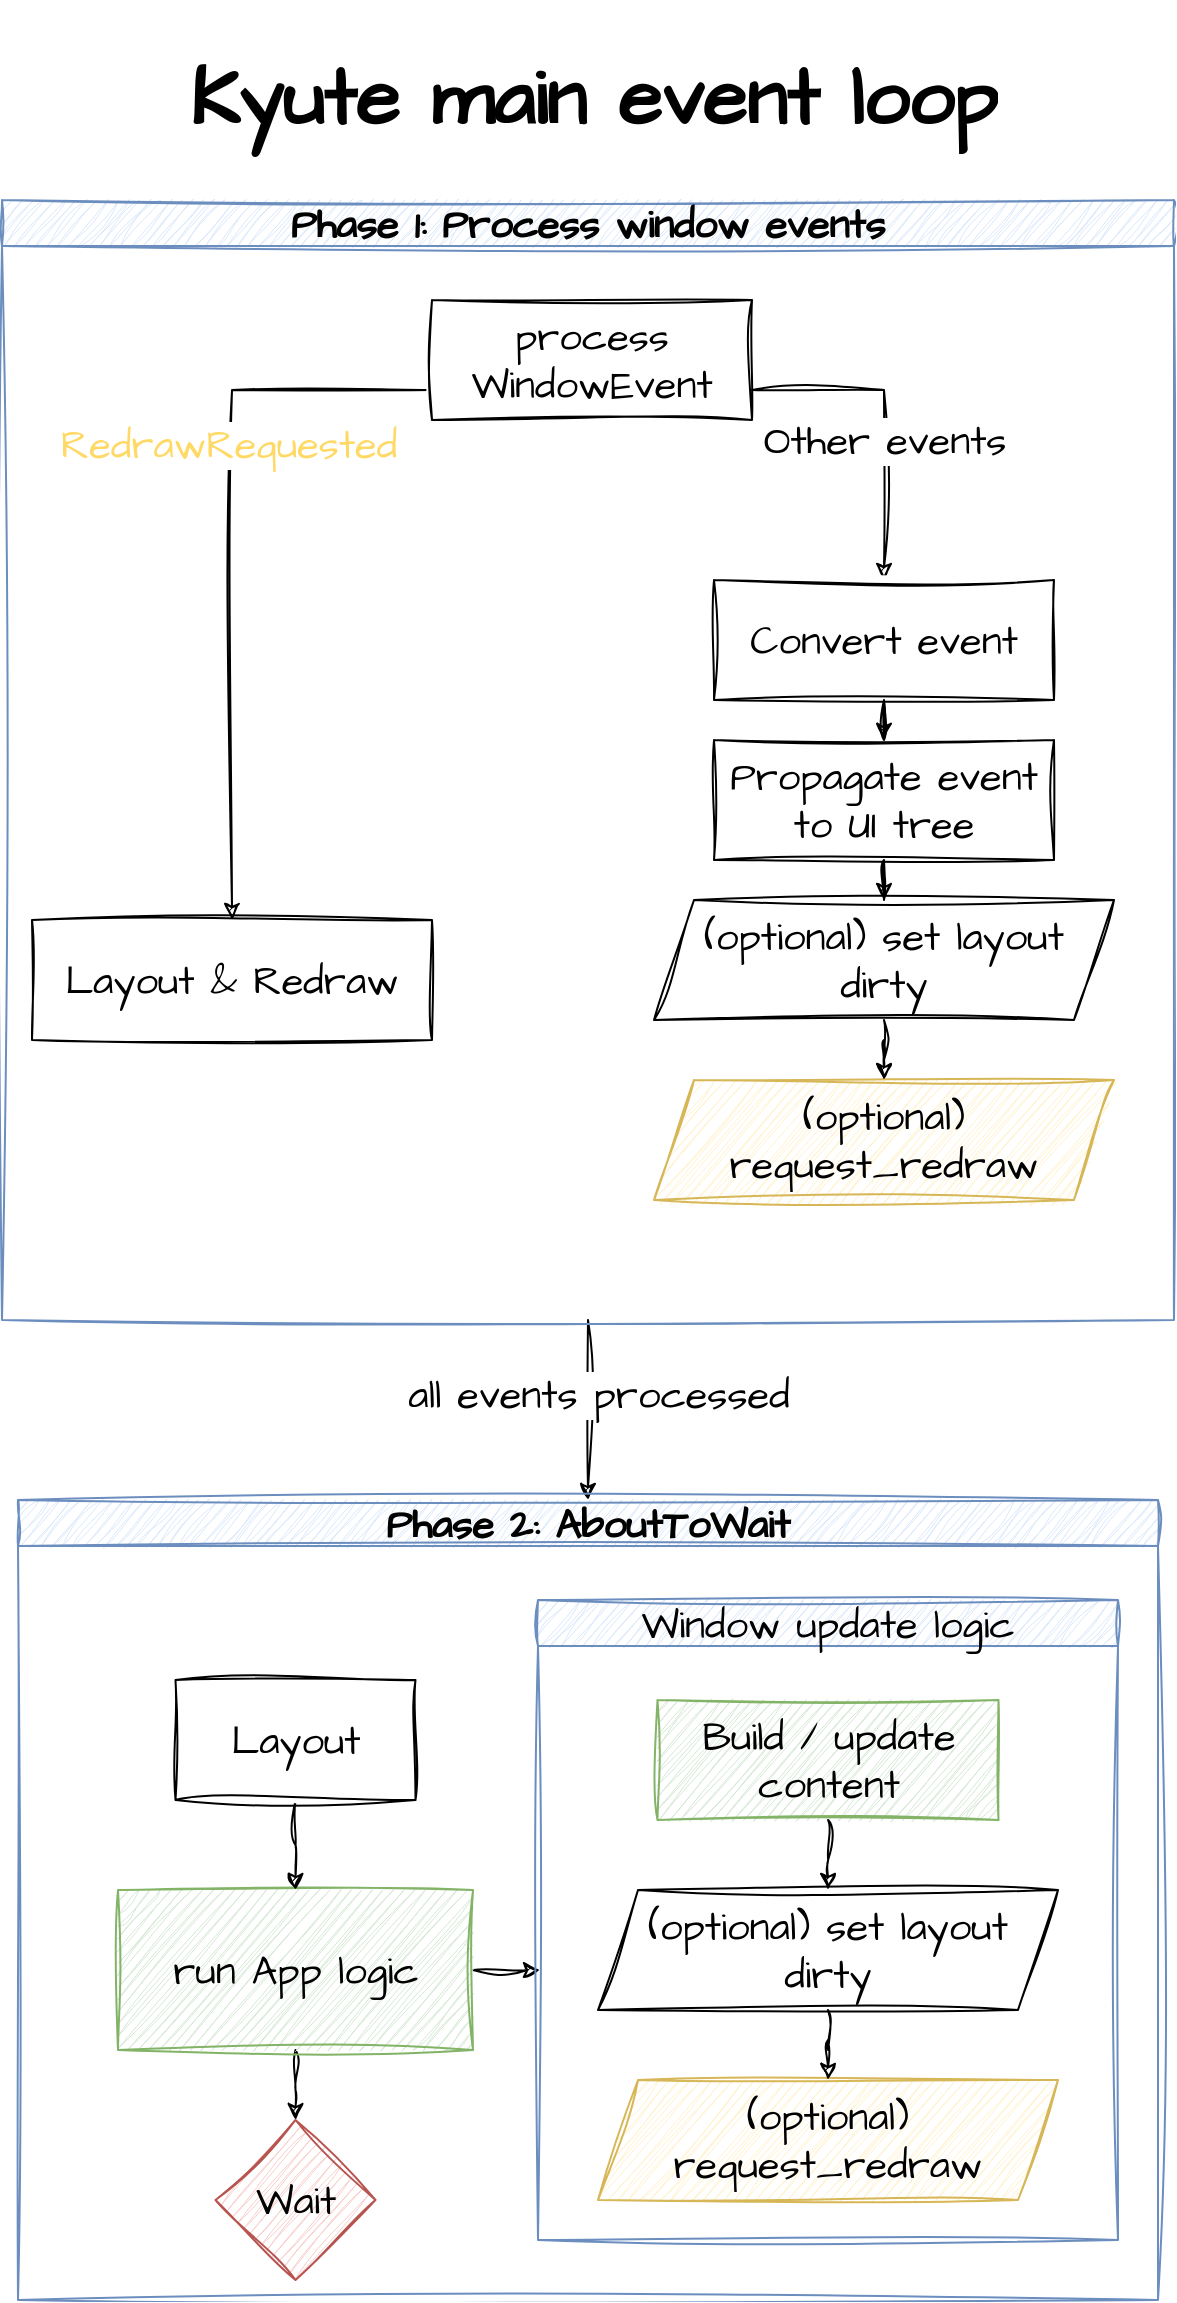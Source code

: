 <mxfile version="22.1.2" type="device">
  <diagram name="Page-1" id="QRoWFmguAZLdpQfejsAy">
    <mxGraphModel dx="1728" dy="997" grid="1" gridSize="10" guides="1" tooltips="1" connect="1" arrows="1" fold="1" page="1" pageScale="1" pageWidth="827" pageHeight="1169" math="0" shadow="0">
      <root>
        <mxCell id="0" />
        <mxCell id="1" parent="0" />
        <mxCell id="BVxDOWtPnfrJCw_x0yg5-43" style="edgeStyle=orthogonalEdgeStyle;rounded=0;sketch=1;hachureGap=4;jiggle=2;curveFitting=1;orthogonalLoop=1;jettySize=auto;html=1;fontFamily=Architects Daughter;fontSource=https%3A%2F%2Ffonts.googleapis.com%2Fcss%3Ffamily%3DArchitects%2BDaughter;fontSize=16;" edge="1" parent="1" source="BVxDOWtPnfrJCw_x0yg5-35" target="BVxDOWtPnfrJCw_x0yg5-40">
          <mxGeometry relative="1" as="geometry" />
        </mxCell>
        <mxCell id="BVxDOWtPnfrJCw_x0yg5-44" value="all events processed" style="edgeLabel;html=1;align=center;verticalAlign=middle;resizable=0;points=[];fontSize=20;fontFamily=Architects Daughter;" vertex="1" connectable="0" parent="BVxDOWtPnfrJCw_x0yg5-43">
          <mxGeometry x="-0.182" y="5" relative="1" as="geometry">
            <mxPoint as="offset" />
          </mxGeometry>
        </mxCell>
        <mxCell id="BVxDOWtPnfrJCw_x0yg5-35" value="Phase 1: Process window events" style="swimlane;whiteSpace=wrap;html=1;sketch=1;hachureGap=4;jiggle=2;curveFitting=1;fontFamily=Architects Daughter;fontSource=https%3A%2F%2Ffonts.googleapis.com%2Fcss%3Ffamily%3DArchitects%2BDaughter;fontSize=20;fillColor=#dae8fc;strokeColor=#6c8ebf;glass=0;flipH=0;flipV=0;" vertex="1" parent="1">
          <mxGeometry x="124" y="100" width="586" height="560" as="geometry" />
        </mxCell>
        <mxCell id="BVxDOWtPnfrJCw_x0yg5-2" value="Layout &amp;amp; Redraw" style="rounded=0;whiteSpace=wrap;html=1;sketch=1;hachureGap=4;jiggle=2;curveFitting=1;fontFamily=Architects Daughter;fontSource=https%3A%2F%2Ffonts.googleapis.com%2Fcss%3Ffamily%3DArchitects%2BDaughter;fontSize=20;" vertex="1" parent="BVxDOWtPnfrJCw_x0yg5-35">
          <mxGeometry x="15" y="360" width="200" height="60" as="geometry" />
        </mxCell>
        <mxCell id="BVxDOWtPnfrJCw_x0yg5-37" style="edgeStyle=orthogonalEdgeStyle;rounded=0;sketch=1;hachureGap=4;jiggle=2;curveFitting=1;orthogonalLoop=1;jettySize=auto;html=1;exitX=0;exitY=0.75;exitDx=0;exitDy=0;fontFamily=Architects Daughter;fontSource=https%3A%2F%2Ffonts.googleapis.com%2Fcss%3Ffamily%3DArchitects%2BDaughter;fontSize=16;" edge="1" parent="BVxDOWtPnfrJCw_x0yg5-35" source="BVxDOWtPnfrJCw_x0yg5-8" target="BVxDOWtPnfrJCw_x0yg5-2">
          <mxGeometry relative="1" as="geometry" />
        </mxCell>
        <mxCell id="BVxDOWtPnfrJCw_x0yg5-38" value="RedrawRequested" style="edgeLabel;html=1;align=center;verticalAlign=middle;resizable=0;points=[];fontSize=20;fontFamily=Architects Daughter;fontColor=#FFD966;" vertex="1" connectable="0" parent="BVxDOWtPnfrJCw_x0yg5-37">
          <mxGeometry x="-0.304" y="-2" relative="1" as="geometry">
            <mxPoint as="offset" />
          </mxGeometry>
        </mxCell>
        <mxCell id="BVxDOWtPnfrJCw_x0yg5-45" style="edgeStyle=orthogonalEdgeStyle;rounded=0;sketch=1;hachureGap=4;jiggle=2;curveFitting=1;orthogonalLoop=1;jettySize=auto;html=1;exitX=1;exitY=0.75;exitDx=0;exitDy=0;fontFamily=Architects Daughter;fontSource=https%3A%2F%2Ffonts.googleapis.com%2Fcss%3Ffamily%3DArchitects%2BDaughter;fontSize=16;" edge="1" parent="BVxDOWtPnfrJCw_x0yg5-35" source="BVxDOWtPnfrJCw_x0yg5-8" target="BVxDOWtPnfrJCw_x0yg5-30">
          <mxGeometry relative="1" as="geometry" />
        </mxCell>
        <mxCell id="BVxDOWtPnfrJCw_x0yg5-46" value="Other events" style="edgeLabel;html=1;align=center;verticalAlign=middle;resizable=0;points=[];fontSize=20;fontFamily=Architects Daughter;" vertex="1" connectable="0" parent="BVxDOWtPnfrJCw_x0yg5-45">
          <mxGeometry x="0.124" relative="1" as="geometry">
            <mxPoint as="offset" />
          </mxGeometry>
        </mxCell>
        <mxCell id="BVxDOWtPnfrJCw_x0yg5-8" value="process WindowEvent" style="rounded=0;whiteSpace=wrap;html=1;sketch=1;hachureGap=4;jiggle=2;curveFitting=1;fontFamily=Architects Daughter;fontSource=https%3A%2F%2Ffonts.googleapis.com%2Fcss%3Ffamily%3DArchitects%2BDaughter;fontSize=20;" vertex="1" parent="BVxDOWtPnfrJCw_x0yg5-35">
          <mxGeometry x="215" y="50" width="160" height="60" as="geometry" />
        </mxCell>
        <mxCell id="BVxDOWtPnfrJCw_x0yg5-30" value="Convert event" style="rounded=0;whiteSpace=wrap;html=1;sketch=1;hachureGap=4;jiggle=2;curveFitting=1;fontFamily=Architects Daughter;fontSource=https%3A%2F%2Ffonts.googleapis.com%2Fcss%3Ffamily%3DArchitects%2BDaughter;fontSize=20;" vertex="1" parent="BVxDOWtPnfrJCw_x0yg5-35">
          <mxGeometry x="356" y="190" width="170" height="60" as="geometry" />
        </mxCell>
        <mxCell id="BVxDOWtPnfrJCw_x0yg5-7" value="Propagate event to UI tree" style="rounded=0;whiteSpace=wrap;html=1;sketch=1;hachureGap=4;jiggle=2;curveFitting=1;fontFamily=Architects Daughter;fontSource=https%3A%2F%2Ffonts.googleapis.com%2Fcss%3Ffamily%3DArchitects%2BDaughter;fontSize=20;" vertex="1" parent="BVxDOWtPnfrJCw_x0yg5-35">
          <mxGeometry x="356" y="270" width="170" height="60" as="geometry" />
        </mxCell>
        <mxCell id="BVxDOWtPnfrJCw_x0yg5-22" value="(optional) set layout dirty" style="shape=parallelogram;perimeter=parallelogramPerimeter;whiteSpace=wrap;html=1;fixedSize=1;sketch=1;hachureGap=4;jiggle=2;curveFitting=1;fontFamily=Architects Daughter;fontSource=https%3A%2F%2Ffonts.googleapis.com%2Fcss%3Ffamily%3DArchitects%2BDaughter;fontSize=20;" vertex="1" parent="BVxDOWtPnfrJCw_x0yg5-35">
          <mxGeometry x="326" y="350" width="230" height="60" as="geometry" />
        </mxCell>
        <mxCell id="BVxDOWtPnfrJCw_x0yg5-20" value="(optional) request_redraw" style="shape=parallelogram;perimeter=parallelogramPerimeter;whiteSpace=wrap;html=1;fixedSize=1;sketch=1;hachureGap=4;jiggle=2;curveFitting=1;fontFamily=Architects Daughter;fontSource=https%3A%2F%2Ffonts.googleapis.com%2Fcss%3Ffamily%3DArchitects%2BDaughter;fontSize=20;fillColor=#fff2cc;strokeColor=#d6b656;" vertex="1" parent="BVxDOWtPnfrJCw_x0yg5-35">
          <mxGeometry x="326" y="440" width="230" height="60" as="geometry" />
        </mxCell>
        <mxCell id="BVxDOWtPnfrJCw_x0yg5-31" style="edgeStyle=orthogonalEdgeStyle;rounded=0;sketch=1;hachureGap=4;jiggle=2;curveFitting=1;orthogonalLoop=1;jettySize=auto;html=1;fontFamily=Architects Daughter;fontSource=https%3A%2F%2Ffonts.googleapis.com%2Fcss%3Ffamily%3DArchitects%2BDaughter;fontSize=16;" edge="1" parent="BVxDOWtPnfrJCw_x0yg5-35" source="BVxDOWtPnfrJCw_x0yg5-30" target="BVxDOWtPnfrJCw_x0yg5-7">
          <mxGeometry relative="1" as="geometry" />
        </mxCell>
        <mxCell id="BVxDOWtPnfrJCw_x0yg5-25" style="edgeStyle=orthogonalEdgeStyle;rounded=0;sketch=1;hachureGap=4;jiggle=2;curveFitting=1;orthogonalLoop=1;jettySize=auto;html=1;fontFamily=Architects Daughter;fontSource=https%3A%2F%2Ffonts.googleapis.com%2Fcss%3Ffamily%3DArchitects%2BDaughter;fontSize=16;" edge="1" parent="BVxDOWtPnfrJCw_x0yg5-35" source="BVxDOWtPnfrJCw_x0yg5-7" target="BVxDOWtPnfrJCw_x0yg5-22">
          <mxGeometry relative="1" as="geometry" />
        </mxCell>
        <mxCell id="BVxDOWtPnfrJCw_x0yg5-26" style="edgeStyle=orthogonalEdgeStyle;rounded=0;sketch=1;hachureGap=4;jiggle=2;curveFitting=1;orthogonalLoop=1;jettySize=auto;html=1;fontFamily=Architects Daughter;fontSource=https%3A%2F%2Ffonts.googleapis.com%2Fcss%3Ffamily%3DArchitects%2BDaughter;fontSize=16;" edge="1" parent="BVxDOWtPnfrJCw_x0yg5-35" source="BVxDOWtPnfrJCw_x0yg5-22" target="BVxDOWtPnfrJCw_x0yg5-20">
          <mxGeometry relative="1" as="geometry" />
        </mxCell>
        <mxCell id="BVxDOWtPnfrJCw_x0yg5-40" value="Phase 2: AboutToWait" style="swimlane;whiteSpace=wrap;html=1;sketch=1;hachureGap=4;jiggle=2;curveFitting=1;fontFamily=Architects Daughter;fontSource=https%3A%2F%2Ffonts.googleapis.com%2Fcss%3Ffamily%3DArchitects%2BDaughter;fontSize=20;fillColor=#dae8fc;strokeColor=#6c8ebf;" vertex="1" parent="1">
          <mxGeometry x="132" y="750" width="570" height="400" as="geometry">
            <mxRectangle x="175.63" y="790" width="50" height="230" as="alternateBounds" />
          </mxGeometry>
        </mxCell>
        <mxCell id="BVxDOWtPnfrJCw_x0yg5-57" style="edgeStyle=orthogonalEdgeStyle;rounded=0;sketch=1;hachureGap=4;jiggle=2;curveFitting=1;orthogonalLoop=1;jettySize=auto;html=1;fontFamily=Architects Daughter;fontSource=https%3A%2F%2Ffonts.googleapis.com%2Fcss%3Ffamily%3DArchitects%2BDaughter;fontSize=16;" edge="1" parent="BVxDOWtPnfrJCw_x0yg5-40" source="BVxDOWtPnfrJCw_x0yg5-5" target="BVxDOWtPnfrJCw_x0yg5-17">
          <mxGeometry relative="1" as="geometry" />
        </mxCell>
        <mxCell id="BVxDOWtPnfrJCw_x0yg5-62" style="edgeStyle=orthogonalEdgeStyle;rounded=0;sketch=1;hachureGap=4;jiggle=2;curveFitting=1;orthogonalLoop=1;jettySize=auto;html=1;exitX=1;exitY=0.5;exitDx=0;exitDy=0;fontFamily=Architects Daughter;fontSource=https%3A%2F%2Ffonts.googleapis.com%2Fcss%3Ffamily%3DArchitects%2BDaughter;fontSize=16;" edge="1" parent="BVxDOWtPnfrJCw_x0yg5-40" source="BVxDOWtPnfrJCw_x0yg5-5">
          <mxGeometry relative="1" as="geometry">
            <mxPoint x="261" y="235.345" as="targetPoint" />
          </mxGeometry>
        </mxCell>
        <mxCell id="BVxDOWtPnfrJCw_x0yg5-5" value="run App logic" style="rounded=0;whiteSpace=wrap;html=1;sketch=1;hachureGap=4;jiggle=2;curveFitting=1;fontFamily=Architects Daughter;fontSource=https%3A%2F%2Ffonts.googleapis.com%2Fcss%3Ffamily%3DArchitects%2BDaughter;fontSize=20;fillColor=#d5e8d4;strokeColor=#82b366;" vertex="1" parent="BVxDOWtPnfrJCw_x0yg5-40">
          <mxGeometry x="50" y="195" width="177.5" height="80" as="geometry" />
        </mxCell>
        <mxCell id="BVxDOWtPnfrJCw_x0yg5-14" style="edgeStyle=orthogonalEdgeStyle;rounded=0;sketch=1;hachureGap=4;jiggle=2;curveFitting=1;orthogonalLoop=1;jettySize=auto;html=1;fontFamily=Architects Daughter;fontSource=https%3A%2F%2Ffonts.googleapis.com%2Fcss%3Ffamily%3DArchitects%2BDaughter;fontSize=16;" edge="1" parent="BVxDOWtPnfrJCw_x0yg5-40" source="BVxDOWtPnfrJCw_x0yg5-6" target="BVxDOWtPnfrJCw_x0yg5-5">
          <mxGeometry relative="1" as="geometry" />
        </mxCell>
        <mxCell id="BVxDOWtPnfrJCw_x0yg5-6" value="Layout" style="rounded=0;whiteSpace=wrap;html=1;sketch=1;hachureGap=4;jiggle=2;curveFitting=1;fontFamily=Architects Daughter;fontSource=https%3A%2F%2Ffonts.googleapis.com%2Fcss%3Ffamily%3DArchitects%2BDaughter;fontSize=20;" vertex="1" parent="BVxDOWtPnfrJCw_x0yg5-40">
          <mxGeometry x="78.75" y="90" width="120" height="60" as="geometry" />
        </mxCell>
        <mxCell id="BVxDOWtPnfrJCw_x0yg5-17" value="Wait" style="rhombus;whiteSpace=wrap;html=1;sketch=1;hachureGap=4;jiggle=2;curveFitting=1;fontFamily=Architects Daughter;fontSource=https%3A%2F%2Ffonts.googleapis.com%2Fcss%3Ffamily%3DArchitects%2BDaughter;fontSize=20;fillColor=#f8cecc;strokeColor=#b85450;" vertex="1" parent="BVxDOWtPnfrJCw_x0yg5-40">
          <mxGeometry x="98.75" y="310" width="80" height="80" as="geometry" />
        </mxCell>
        <mxCell id="BVxDOWtPnfrJCw_x0yg5-59" value="&lt;span style=&quot;font-weight: normal;&quot;&gt;Window update logic&lt;/span&gt;" style="swimlane;whiteSpace=wrap;html=1;sketch=1;hachureGap=4;jiggle=2;curveFitting=1;fontFamily=Architects Daughter;fontSource=https%3A%2F%2Ffonts.googleapis.com%2Fcss%3Ffamily%3DArchitects%2BDaughter;fontSize=20;fillColor=#dae8fc;strokeColor=#6c8ebf;" vertex="1" parent="BVxDOWtPnfrJCw_x0yg5-40">
          <mxGeometry x="260" y="50" width="290" height="320" as="geometry" />
        </mxCell>
        <mxCell id="BVxDOWtPnfrJCw_x0yg5-60" value="Build / update content" style="rounded=0;whiteSpace=wrap;html=1;sketch=1;hachureGap=4;jiggle=2;curveFitting=1;fontFamily=Architects Daughter;fontSource=https%3A%2F%2Ffonts.googleapis.com%2Fcss%3Ffamily%3DArchitects%2BDaughter;fontSize=20;fillColor=#d5e8d4;strokeColor=#82b366;" vertex="1" parent="BVxDOWtPnfrJCw_x0yg5-59">
          <mxGeometry x="59.75" y="50" width="170.5" height="60" as="geometry" />
        </mxCell>
        <mxCell id="BVxDOWtPnfrJCw_x0yg5-47" value="(optional) set layout dirty" style="shape=parallelogram;perimeter=parallelogramPerimeter;whiteSpace=wrap;html=1;fixedSize=1;sketch=1;hachureGap=4;jiggle=2;curveFitting=1;fontFamily=Architects Daughter;fontSource=https%3A%2F%2Ffonts.googleapis.com%2Fcss%3Ffamily%3DArchitects%2BDaughter;fontSize=20;" vertex="1" parent="BVxDOWtPnfrJCw_x0yg5-59">
          <mxGeometry x="30" y="145" width="230" height="60" as="geometry" />
        </mxCell>
        <mxCell id="BVxDOWtPnfrJCw_x0yg5-61" style="edgeStyle=orthogonalEdgeStyle;rounded=0;sketch=1;hachureGap=4;jiggle=2;curveFitting=1;orthogonalLoop=1;jettySize=auto;html=1;fontFamily=Architects Daughter;fontSource=https%3A%2F%2Ffonts.googleapis.com%2Fcss%3Ffamily%3DArchitects%2BDaughter;fontSize=16;" edge="1" parent="BVxDOWtPnfrJCw_x0yg5-59" source="BVxDOWtPnfrJCw_x0yg5-60" target="BVxDOWtPnfrJCw_x0yg5-47">
          <mxGeometry relative="1" as="geometry" />
        </mxCell>
        <mxCell id="BVxDOWtPnfrJCw_x0yg5-48" value="(optional) request_redraw" style="shape=parallelogram;perimeter=parallelogramPerimeter;whiteSpace=wrap;html=1;fixedSize=1;sketch=1;hachureGap=4;jiggle=2;curveFitting=1;fontFamily=Architects Daughter;fontSource=https%3A%2F%2Ffonts.googleapis.com%2Fcss%3Ffamily%3DArchitects%2BDaughter;fontSize=20;fillColor=#fff2cc;strokeColor=#d6b656;" vertex="1" parent="BVxDOWtPnfrJCw_x0yg5-59">
          <mxGeometry x="30" y="240" width="230" height="60" as="geometry" />
        </mxCell>
        <mxCell id="BVxDOWtPnfrJCw_x0yg5-50" style="edgeStyle=orthogonalEdgeStyle;rounded=0;sketch=1;hachureGap=4;jiggle=2;curveFitting=1;orthogonalLoop=1;jettySize=auto;html=1;fontFamily=Architects Daughter;fontSource=https%3A%2F%2Ffonts.googleapis.com%2Fcss%3Ffamily%3DArchitects%2BDaughter;fontSize=16;" edge="1" parent="BVxDOWtPnfrJCw_x0yg5-59" source="BVxDOWtPnfrJCw_x0yg5-47" target="BVxDOWtPnfrJCw_x0yg5-48">
          <mxGeometry relative="1" as="geometry" />
        </mxCell>
        <mxCell id="BVxDOWtPnfrJCw_x0yg5-52" value="&lt;h1 style=&quot;&quot;&gt;&lt;span style=&quot;background-color: initial;&quot;&gt;Kyute main event loop&lt;/span&gt;&lt;br&gt;&lt;/h1&gt;" style="text;html=1;strokeColor=none;fillColor=none;spacing=5;spacingTop=-20;whiteSpace=wrap;overflow=hidden;rounded=0;fontSize=20;fontFamily=Architects Daughter;align=center;" vertex="1" parent="1">
          <mxGeometry x="200" y="10" width="440" height="70" as="geometry" />
        </mxCell>
      </root>
    </mxGraphModel>
  </diagram>
</mxfile>
